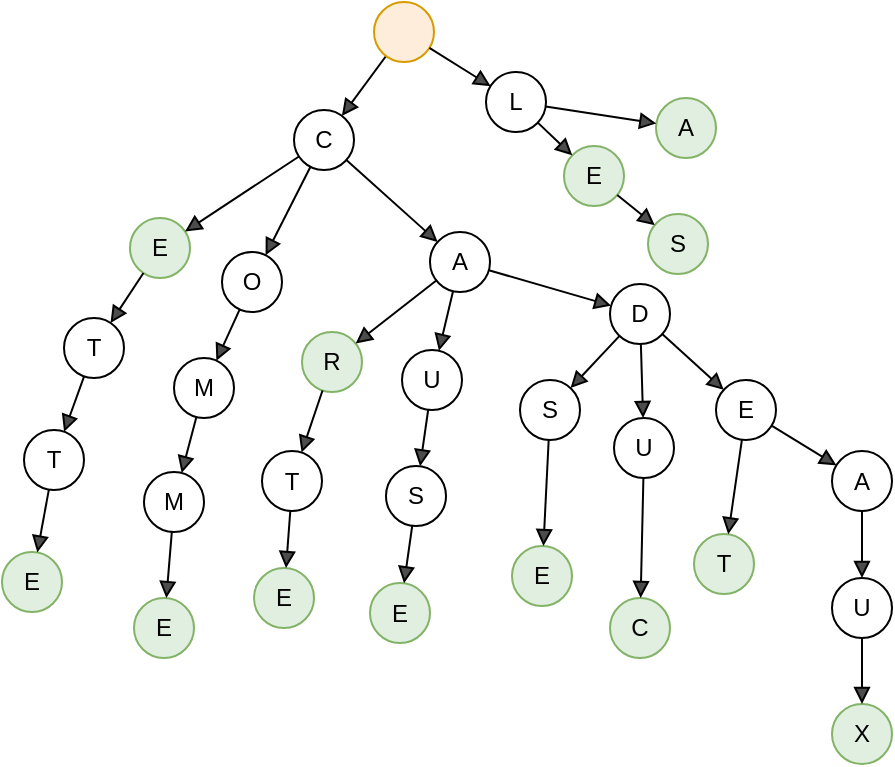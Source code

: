 <mxfile version="22.1.16" type="device">
  <diagram name="Page-1" id="bF4dPPyDbQ2TE73vLMhs">
    <mxGraphModel dx="1084" dy="926" grid="1" gridSize="10" guides="1" tooltips="1" connect="1" arrows="1" fold="1" page="1" pageScale="1" pageWidth="500" pageHeight="400" math="0" shadow="0">
      <root>
        <mxCell id="0" />
        <mxCell id="1" parent="0" />
        <mxCell id="xYSWZGd0gz0DvYh_ufvP-20" value="" style="endArrow=block;html=1;rounded=0;endFill=1;fillOpacity=70;" parent="1" source="xYSWZGd0gz0DvYh_ufvP-34" target="xYSWZGd0gz0DvYh_ufvP-35" edge="1">
          <mxGeometry width="50" height="50" relative="1" as="geometry">
            <mxPoint x="182.118" y="49.307" as="sourcePoint" />
            <mxPoint x="163.806" y="71.63" as="targetPoint" />
          </mxGeometry>
        </mxCell>
        <mxCell id="xYSWZGd0gz0DvYh_ufvP-34" value="" style="ellipse;whiteSpace=wrap;html=1;aspect=fixed;fillColor=#ffe6cc;strokeColor=#d79b00;fillOpacity=70;" parent="1" vertex="1">
          <mxGeometry x="194" y="8" width="30" height="30" as="geometry" />
        </mxCell>
        <mxCell id="xYSWZGd0gz0DvYh_ufvP-35" value="C" style="ellipse;whiteSpace=wrap;html=1;aspect=fixed;fillColor=none;fillOpacity=70;" parent="1" vertex="1">
          <mxGeometry x="154" y="62" width="30" height="30" as="geometry" />
        </mxCell>
        <mxCell id="xYSWZGd0gz0DvYh_ufvP-36" value="E" style="ellipse;whiteSpace=wrap;html=1;aspect=fixed;fillColor=#d5e8d4;strokeColor=#82b366;fillOpacity=70;" parent="1" vertex="1">
          <mxGeometry x="72" y="116" width="30" height="30" as="geometry" />
        </mxCell>
        <mxCell id="xYSWZGd0gz0DvYh_ufvP-37" value="O" style="ellipse;whiteSpace=wrap;html=1;aspect=fixed;fillColor=none;fillOpacity=70;" parent="1" vertex="1">
          <mxGeometry x="118" y="133" width="30" height="30" as="geometry" />
        </mxCell>
        <mxCell id="xYSWZGd0gz0DvYh_ufvP-38" value="A" style="ellipse;whiteSpace=wrap;html=1;aspect=fixed;fillColor=none;fillOpacity=70;" parent="1" vertex="1">
          <mxGeometry x="222" y="123" width="30" height="30" as="geometry" />
        </mxCell>
        <mxCell id="xYSWZGd0gz0DvYh_ufvP-39" value="E" style="ellipse;whiteSpace=wrap;html=1;aspect=fixed;fillColor=#d5e8d4;strokeColor=#82b366;fillOpacity=70;" parent="1" vertex="1">
          <mxGeometry x="8" y="283" width="30" height="30" as="geometry" />
        </mxCell>
        <mxCell id="xYSWZGd0gz0DvYh_ufvP-40" value="T" style="ellipse;whiteSpace=wrap;html=1;aspect=fixed;fillColor=none;fillOpacity=70;" parent="1" vertex="1">
          <mxGeometry x="39" y="166" width="30" height="30" as="geometry" />
        </mxCell>
        <mxCell id="xYSWZGd0gz0DvYh_ufvP-41" value="T" style="ellipse;whiteSpace=wrap;html=1;aspect=fixed;fillColor=none;fillOpacity=70;" parent="1" vertex="1">
          <mxGeometry x="19" y="222" width="30" height="30" as="geometry" />
        </mxCell>
        <mxCell id="xYSWZGd0gz0DvYh_ufvP-42" value="" style="endArrow=block;html=1;rounded=0;endFill=1;fillOpacity=70;" parent="1" source="xYSWZGd0gz0DvYh_ufvP-35" target="xYSWZGd0gz0DvYh_ufvP-36" edge="1">
          <mxGeometry width="50" height="50" relative="1" as="geometry">
            <mxPoint x="209" y="51" as="sourcePoint" />
            <mxPoint x="173.806" y="81.63" as="targetPoint" />
          </mxGeometry>
        </mxCell>
        <mxCell id="xYSWZGd0gz0DvYh_ufvP-43" value="" style="endArrow=block;html=1;rounded=0;endFill=1;fillOpacity=70;" parent="1" source="xYSWZGd0gz0DvYh_ufvP-36" target="xYSWZGd0gz0DvYh_ufvP-40" edge="1">
          <mxGeometry width="50" height="50" relative="1" as="geometry">
            <mxPoint x="219" y="61" as="sourcePoint" />
            <mxPoint x="183.806" y="91.63" as="targetPoint" />
          </mxGeometry>
        </mxCell>
        <mxCell id="xYSWZGd0gz0DvYh_ufvP-44" value="" style="endArrow=block;html=1;rounded=0;endFill=1;fillOpacity=70;" parent="1" source="xYSWZGd0gz0DvYh_ufvP-40" target="xYSWZGd0gz0DvYh_ufvP-41" edge="1">
          <mxGeometry width="50" height="50" relative="1" as="geometry">
            <mxPoint x="229" y="71" as="sourcePoint" />
            <mxPoint x="193.806" y="101.63" as="targetPoint" />
          </mxGeometry>
        </mxCell>
        <mxCell id="xYSWZGd0gz0DvYh_ufvP-45" value="" style="endArrow=block;html=1;rounded=0;endFill=1;fillOpacity=70;" parent="1" source="xYSWZGd0gz0DvYh_ufvP-41" target="xYSWZGd0gz0DvYh_ufvP-39" edge="1">
          <mxGeometry width="50" height="50" relative="1" as="geometry">
            <mxPoint x="239" y="81" as="sourcePoint" />
            <mxPoint x="203.806" y="111.63" as="targetPoint" />
          </mxGeometry>
        </mxCell>
        <mxCell id="xYSWZGd0gz0DvYh_ufvP-46" value="E" style="ellipse;whiteSpace=wrap;html=1;aspect=fixed;fillColor=#d5e8d4;strokeColor=#82b366;fillOpacity=70;" parent="1" vertex="1">
          <mxGeometry x="74" y="306" width="30" height="30" as="geometry" />
        </mxCell>
        <mxCell id="xYSWZGd0gz0DvYh_ufvP-47" value="M" style="ellipse;whiteSpace=wrap;html=1;aspect=fixed;fillColor=none;fillOpacity=70;" parent="1" vertex="1">
          <mxGeometry x="94" y="186" width="30" height="30" as="geometry" />
        </mxCell>
        <mxCell id="xYSWZGd0gz0DvYh_ufvP-48" value="M" style="ellipse;whiteSpace=wrap;html=1;aspect=fixed;fillColor=none;fillOpacity=70;" parent="1" vertex="1">
          <mxGeometry x="79" y="243" width="30" height="30" as="geometry" />
        </mxCell>
        <mxCell id="xYSWZGd0gz0DvYh_ufvP-49" value="" style="endArrow=block;html=1;rounded=0;endFill=1;fillOpacity=70;" parent="1" source="xYSWZGd0gz0DvYh_ufvP-37" target="xYSWZGd0gz0DvYh_ufvP-47" edge="1">
          <mxGeometry width="50" height="50" relative="1" as="geometry">
            <mxPoint x="190.5" y="143" as="sourcePoint" />
            <mxPoint x="279.306" y="75.63" as="targetPoint" />
          </mxGeometry>
        </mxCell>
        <mxCell id="xYSWZGd0gz0DvYh_ufvP-50" value="" style="endArrow=block;html=1;rounded=0;endFill=1;fillOpacity=70;" parent="1" source="xYSWZGd0gz0DvYh_ufvP-47" target="xYSWZGd0gz0DvYh_ufvP-48" edge="1">
          <mxGeometry width="50" height="50" relative="1" as="geometry">
            <mxPoint x="324.5" y="55" as="sourcePoint" />
            <mxPoint x="289.306" y="85.63" as="targetPoint" />
          </mxGeometry>
        </mxCell>
        <mxCell id="xYSWZGd0gz0DvYh_ufvP-51" value="" style="endArrow=block;html=1;rounded=0;endFill=1;fillOpacity=70;" parent="1" source="xYSWZGd0gz0DvYh_ufvP-48" target="xYSWZGd0gz0DvYh_ufvP-46" edge="1">
          <mxGeometry width="50" height="50" relative="1" as="geometry">
            <mxPoint x="334.5" y="65" as="sourcePoint" />
            <mxPoint x="299.306" y="95.63" as="targetPoint" />
          </mxGeometry>
        </mxCell>
        <mxCell id="xYSWZGd0gz0DvYh_ufvP-52" value="" style="endArrow=block;html=1;rounded=0;endFill=1;fillOpacity=70;" parent="1" source="xYSWZGd0gz0DvYh_ufvP-35" target="xYSWZGd0gz0DvYh_ufvP-37" edge="1">
          <mxGeometry width="50" height="50" relative="1" as="geometry">
            <mxPoint x="211" y="53" as="sourcePoint" />
            <mxPoint x="173" y="97" as="targetPoint" />
          </mxGeometry>
        </mxCell>
        <mxCell id="xYSWZGd0gz0DvYh_ufvP-53" value="E" style="ellipse;whiteSpace=wrap;html=1;aspect=fixed;fillColor=#d5e8d4;strokeColor=#82b366;fillOpacity=70;" parent="1" vertex="1">
          <mxGeometry x="134" y="291" width="30" height="30" as="geometry" />
        </mxCell>
        <mxCell id="xYSWZGd0gz0DvYh_ufvP-54" value="R" style="ellipse;whiteSpace=wrap;html=1;aspect=fixed;fillColor=#d5e8d4;strokeColor=#82b366;fillOpacity=70;" parent="1" vertex="1">
          <mxGeometry x="158" y="173" width="30" height="30" as="geometry" />
        </mxCell>
        <mxCell id="xYSWZGd0gz0DvYh_ufvP-55" value="T" style="ellipse;whiteSpace=wrap;html=1;aspect=fixed;fillColor=none;fillOpacity=70;" parent="1" vertex="1">
          <mxGeometry x="138" y="232.5" width="30" height="30" as="geometry" />
        </mxCell>
        <mxCell id="xYSWZGd0gz0DvYh_ufvP-56" value="" style="endArrow=block;html=1;rounded=0;endFill=1;fillOpacity=70;" parent="1" source="xYSWZGd0gz0DvYh_ufvP-38" target="xYSWZGd0gz0DvYh_ufvP-54" edge="1">
          <mxGeometry width="50" height="50" relative="1" as="geometry">
            <mxPoint x="198" y="186" as="sourcePoint" />
            <mxPoint x="329.306" y="83.63" as="targetPoint" />
          </mxGeometry>
        </mxCell>
        <mxCell id="xYSWZGd0gz0DvYh_ufvP-57" value="" style="endArrow=block;html=1;rounded=0;endFill=1;fillOpacity=70;" parent="1" source="xYSWZGd0gz0DvYh_ufvP-54" target="xYSWZGd0gz0DvYh_ufvP-55" edge="1">
          <mxGeometry width="50" height="50" relative="1" as="geometry">
            <mxPoint x="374.5" y="63" as="sourcePoint" />
            <mxPoint x="339.306" y="93.63" as="targetPoint" />
          </mxGeometry>
        </mxCell>
        <mxCell id="xYSWZGd0gz0DvYh_ufvP-58" value="" style="endArrow=block;html=1;rounded=0;endFill=1;fillOpacity=70;" parent="1" source="xYSWZGd0gz0DvYh_ufvP-55" target="xYSWZGd0gz0DvYh_ufvP-53" edge="1">
          <mxGeometry width="50" height="50" relative="1" as="geometry">
            <mxPoint x="384.5" y="73" as="sourcePoint" />
            <mxPoint x="349.306" y="103.63" as="targetPoint" />
          </mxGeometry>
        </mxCell>
        <mxCell id="xYSWZGd0gz0DvYh_ufvP-65" value="" style="endArrow=block;html=1;rounded=0;endFill=1;fillOpacity=70;" parent="1" source="xYSWZGd0gz0DvYh_ufvP-35" target="xYSWZGd0gz0DvYh_ufvP-38" edge="1">
          <mxGeometry width="50" height="50" relative="1" as="geometry">
            <mxPoint x="161" y="132" as="sourcePoint" />
            <mxPoint x="163" y="149" as="targetPoint" />
          </mxGeometry>
        </mxCell>
        <mxCell id="xYSWZGd0gz0DvYh_ufvP-66" value="E" style="ellipse;whiteSpace=wrap;html=1;aspect=fixed;fillColor=#d5e8d4;strokeColor=#82b366;fillOpacity=70;" parent="1" vertex="1">
          <mxGeometry x="192" y="298.5" width="30" height="30" as="geometry" />
        </mxCell>
        <mxCell id="xYSWZGd0gz0DvYh_ufvP-67" value="U" style="ellipse;whiteSpace=wrap;html=1;aspect=fixed;fillColor=none;fillOpacity=70;" parent="1" vertex="1">
          <mxGeometry x="208" y="182" width="30" height="30" as="geometry" />
        </mxCell>
        <mxCell id="xYSWZGd0gz0DvYh_ufvP-68" value="S" style="ellipse;whiteSpace=wrap;html=1;aspect=fixed;fillColor=none;fillOpacity=70;" parent="1" vertex="1">
          <mxGeometry x="200" y="240" width="30" height="30" as="geometry" />
        </mxCell>
        <mxCell id="xYSWZGd0gz0DvYh_ufvP-69" value="" style="endArrow=block;html=1;rounded=0;endFill=1;fillOpacity=70;" parent="1" source="xYSWZGd0gz0DvYh_ufvP-38" target="xYSWZGd0gz0DvYh_ufvP-67" edge="1">
          <mxGeometry width="50" height="50" relative="1" as="geometry">
            <mxPoint x="259" y="182" as="sourcePoint" />
            <mxPoint x="385.306" y="87.63" as="targetPoint" />
            <Array as="points" />
          </mxGeometry>
        </mxCell>
        <mxCell id="xYSWZGd0gz0DvYh_ufvP-70" value="" style="endArrow=block;html=1;rounded=0;endFill=1;fillOpacity=70;" parent="1" source="xYSWZGd0gz0DvYh_ufvP-67" target="xYSWZGd0gz0DvYh_ufvP-68" edge="1">
          <mxGeometry width="50" height="50" relative="1" as="geometry">
            <mxPoint x="430.5" y="67" as="sourcePoint" />
            <mxPoint x="395.306" y="97.63" as="targetPoint" />
          </mxGeometry>
        </mxCell>
        <mxCell id="xYSWZGd0gz0DvYh_ufvP-71" value="" style="endArrow=block;html=1;rounded=0;endFill=1;fillOpacity=70;" parent="1" source="xYSWZGd0gz0DvYh_ufvP-68" target="xYSWZGd0gz0DvYh_ufvP-66" edge="1">
          <mxGeometry width="50" height="50" relative="1" as="geometry">
            <mxPoint x="440.5" y="77" as="sourcePoint" />
            <mxPoint x="405.306" y="107.63" as="targetPoint" />
          </mxGeometry>
        </mxCell>
        <mxCell id="xYSWZGd0gz0DvYh_ufvP-72" value="E" style="ellipse;whiteSpace=wrap;html=1;aspect=fixed;fillColor=#d5e8d4;strokeColor=#82b366;fillOpacity=70;" parent="1" vertex="1">
          <mxGeometry x="263" y="280" width="30" height="30" as="geometry" />
        </mxCell>
        <mxCell id="xYSWZGd0gz0DvYh_ufvP-73" value="D" style="ellipse;whiteSpace=wrap;html=1;aspect=fixed;fillColor=none;fillOpacity=70;" parent="1" vertex="1">
          <mxGeometry x="312" y="149" width="30" height="30" as="geometry" />
        </mxCell>
        <mxCell id="xYSWZGd0gz0DvYh_ufvP-74" value="S" style="ellipse;whiteSpace=wrap;html=1;aspect=fixed;fillColor=none;fillOpacity=70;" parent="1" vertex="1">
          <mxGeometry x="267" y="197" width="30" height="30" as="geometry" />
        </mxCell>
        <mxCell id="xYSWZGd0gz0DvYh_ufvP-75" value="" style="endArrow=block;html=1;rounded=0;endFill=1;fillOpacity=70;" parent="1" source="xYSWZGd0gz0DvYh_ufvP-38" target="xYSWZGd0gz0DvYh_ufvP-73" edge="1">
          <mxGeometry width="50" height="50" relative="1" as="geometry">
            <mxPoint x="281" y="165.5" as="sourcePoint" />
            <mxPoint x="447.306" y="76.13" as="targetPoint" />
            <Array as="points" />
          </mxGeometry>
        </mxCell>
        <mxCell id="xYSWZGd0gz0DvYh_ufvP-76" value="" style="endArrow=block;html=1;rounded=0;endFill=1;fillOpacity=70;" parent="1" source="xYSWZGd0gz0DvYh_ufvP-73" target="xYSWZGd0gz0DvYh_ufvP-74" edge="1">
          <mxGeometry width="50" height="50" relative="1" as="geometry">
            <mxPoint x="492.5" y="55.5" as="sourcePoint" />
            <mxPoint x="457.306" y="86.13" as="targetPoint" />
          </mxGeometry>
        </mxCell>
        <mxCell id="xYSWZGd0gz0DvYh_ufvP-77" value="" style="endArrow=block;html=1;rounded=0;endFill=1;fillOpacity=70;" parent="1" source="xYSWZGd0gz0DvYh_ufvP-74" target="xYSWZGd0gz0DvYh_ufvP-72" edge="1">
          <mxGeometry width="50" height="50" relative="1" as="geometry">
            <mxPoint x="502.5" y="65.5" as="sourcePoint" />
            <mxPoint x="467.306" y="96.13" as="targetPoint" />
          </mxGeometry>
        </mxCell>
        <mxCell id="xYSWZGd0gz0DvYh_ufvP-78" value="C" style="ellipse;whiteSpace=wrap;html=1;aspect=fixed;fillColor=#d5e8d4;strokeColor=#82b366;fillOpacity=70;" parent="1" vertex="1">
          <mxGeometry x="312" y="306" width="30" height="30" as="geometry" />
        </mxCell>
        <mxCell id="xYSWZGd0gz0DvYh_ufvP-79" value="U" style="ellipse;whiteSpace=wrap;html=1;aspect=fixed;fillColor=none;fillOpacity=70;" parent="1" vertex="1">
          <mxGeometry x="314" y="216" width="30" height="30" as="geometry" />
        </mxCell>
        <mxCell id="xYSWZGd0gz0DvYh_ufvP-80" value="" style="endArrow=block;html=1;rounded=0;endFill=1;fillOpacity=70;" parent="1" source="xYSWZGd0gz0DvYh_ufvP-73" target="xYSWZGd0gz0DvYh_ufvP-79" edge="1">
          <mxGeometry width="50" height="50" relative="1" as="geometry">
            <mxPoint x="350" y="246.5" as="sourcePoint" />
            <mxPoint x="509.306" y="101.63" as="targetPoint" />
          </mxGeometry>
        </mxCell>
        <mxCell id="xYSWZGd0gz0DvYh_ufvP-81" value="" style="endArrow=block;html=1;rounded=0;endFill=1;fillOpacity=70;" parent="1" source="xYSWZGd0gz0DvYh_ufvP-79" target="xYSWZGd0gz0DvYh_ufvP-78" edge="1">
          <mxGeometry width="50" height="50" relative="1" as="geometry">
            <mxPoint x="554.5" y="81" as="sourcePoint" />
            <mxPoint x="519.306" y="111.63" as="targetPoint" />
          </mxGeometry>
        </mxCell>
        <mxCell id="xYSWZGd0gz0DvYh_ufvP-85" value="T" style="ellipse;whiteSpace=wrap;html=1;aspect=fixed;fillColor=#d5e8d4;strokeColor=#82b366;fillOpacity=70;" parent="1" vertex="1">
          <mxGeometry x="354" y="274" width="30" height="30" as="geometry" />
        </mxCell>
        <mxCell id="xYSWZGd0gz0DvYh_ufvP-86" value="E" style="ellipse;whiteSpace=wrap;html=1;aspect=fixed;fillColor=none;fillOpacity=70;" parent="1" vertex="1">
          <mxGeometry x="365" y="197" width="30" height="30" as="geometry" />
        </mxCell>
        <mxCell id="xYSWZGd0gz0DvYh_ufvP-87" value="" style="endArrow=block;html=1;rounded=0;endFill=1;fillOpacity=70;" parent="1" source="xYSWZGd0gz0DvYh_ufvP-73" target="xYSWZGd0gz0DvYh_ufvP-86" edge="1">
          <mxGeometry width="50" height="50" relative="1" as="geometry">
            <mxPoint x="364" y="223" as="sourcePoint" />
            <mxPoint x="560.306" y="93.63" as="targetPoint" />
          </mxGeometry>
        </mxCell>
        <mxCell id="xYSWZGd0gz0DvYh_ufvP-88" value="" style="endArrow=block;html=1;rounded=0;endFill=1;fillOpacity=70;" parent="1" source="xYSWZGd0gz0DvYh_ufvP-86" target="xYSWZGd0gz0DvYh_ufvP-85" edge="1">
          <mxGeometry width="50" height="50" relative="1" as="geometry">
            <mxPoint x="605.5" y="73" as="sourcePoint" />
            <mxPoint x="570.306" y="103.63" as="targetPoint" />
          </mxGeometry>
        </mxCell>
        <mxCell id="xYSWZGd0gz0DvYh_ufvP-89" value="" style="endArrow=block;html=1;rounded=0;endFill=1;fillOpacity=70;" parent="1" source="xYSWZGd0gz0DvYh_ufvP-34" target="xYSWZGd0gz0DvYh_ufvP-90" edge="1">
          <mxGeometry width="50" height="50" relative="1" as="geometry">
            <mxPoint x="396" y="39" as="sourcePoint" />
            <mxPoint x="358.806" y="67.63" as="targetPoint" />
          </mxGeometry>
        </mxCell>
        <mxCell id="xYSWZGd0gz0DvYh_ufvP-90" value="L" style="ellipse;whiteSpace=wrap;html=1;aspect=fixed;fillColor=none;fillOpacity=70;" parent="1" vertex="1">
          <mxGeometry x="250" y="43" width="30" height="30" as="geometry" />
        </mxCell>
        <mxCell id="xYSWZGd0gz0DvYh_ufvP-91" value="E" style="ellipse;whiteSpace=wrap;html=1;aspect=fixed;fillColor=#d5e8d4;strokeColor=#82b366;fillOpacity=70;" parent="1" vertex="1">
          <mxGeometry x="289" y="80" width="30" height="30" as="geometry" />
        </mxCell>
        <mxCell id="xYSWZGd0gz0DvYh_ufvP-92" value="" style="endArrow=block;html=1;rounded=0;endFill=1;fillOpacity=70;" parent="1" source="xYSWZGd0gz0DvYh_ufvP-90" target="xYSWZGd0gz0DvYh_ufvP-91" edge="1">
          <mxGeometry width="50" height="50" relative="1" as="geometry">
            <mxPoint x="404" y="47" as="sourcePoint" />
            <mxPoint x="368.806" y="77.63" as="targetPoint" />
          </mxGeometry>
        </mxCell>
        <mxCell id="xYSWZGd0gz0DvYh_ufvP-93" value="X" style="ellipse;whiteSpace=wrap;html=1;aspect=fixed;fillColor=#d5e8d4;strokeColor=#82b366;fillOpacity=70;" parent="1" vertex="1">
          <mxGeometry x="423" y="359" width="30" height="30" as="geometry" />
        </mxCell>
        <mxCell id="xYSWZGd0gz0DvYh_ufvP-94" value="A" style="ellipse;whiteSpace=wrap;html=1;aspect=fixed;fillColor=none;fillOpacity=70;" parent="1" vertex="1">
          <mxGeometry x="423" y="232.5" width="30" height="30" as="geometry" />
        </mxCell>
        <mxCell id="xYSWZGd0gz0DvYh_ufvP-95" value="U" style="ellipse;whiteSpace=wrap;html=1;aspect=fixed;fillColor=none;fillOpacity=70;" parent="1" vertex="1">
          <mxGeometry x="423" y="296" width="30" height="30" as="geometry" />
        </mxCell>
        <mxCell id="xYSWZGd0gz0DvYh_ufvP-96" value="" style="endArrow=block;html=1;rounded=0;endFill=1;fillOpacity=70;" parent="1" source="xYSWZGd0gz0DvYh_ufvP-86" target="xYSWZGd0gz0DvYh_ufvP-94" edge="1">
          <mxGeometry width="50" height="50" relative="1" as="geometry">
            <mxPoint x="422" y="268" as="sourcePoint" />
            <mxPoint x="588.306" y="178.63" as="targetPoint" />
            <Array as="points" />
          </mxGeometry>
        </mxCell>
        <mxCell id="xYSWZGd0gz0DvYh_ufvP-97" value="" style="endArrow=block;html=1;rounded=0;endFill=1;fillOpacity=70;" parent="1" source="xYSWZGd0gz0DvYh_ufvP-94" target="xYSWZGd0gz0DvYh_ufvP-95" edge="1">
          <mxGeometry width="50" height="50" relative="1" as="geometry">
            <mxPoint x="633.5" y="158" as="sourcePoint" />
            <mxPoint x="598.306" y="188.63" as="targetPoint" />
          </mxGeometry>
        </mxCell>
        <mxCell id="xYSWZGd0gz0DvYh_ufvP-98" value="" style="endArrow=block;html=1;rounded=0;endFill=1;fillOpacity=70;" parent="1" source="xYSWZGd0gz0DvYh_ufvP-95" target="xYSWZGd0gz0DvYh_ufvP-93" edge="1">
          <mxGeometry width="50" height="50" relative="1" as="geometry">
            <mxPoint x="643.5" y="168" as="sourcePoint" />
            <mxPoint x="608.306" y="198.63" as="targetPoint" />
          </mxGeometry>
        </mxCell>
        <mxCell id="xYSWZGd0gz0DvYh_ufvP-99" value="A" style="ellipse;whiteSpace=wrap;html=1;aspect=fixed;fillColor=#d5e8d4;strokeColor=#82b366;fillOpacity=70;" parent="1" vertex="1">
          <mxGeometry x="335" y="56" width="30" height="30" as="geometry" />
        </mxCell>
        <mxCell id="xYSWZGd0gz0DvYh_ufvP-100" value="" style="endArrow=block;html=1;rounded=0;endFill=1;fillOpacity=70;" parent="1" source="xYSWZGd0gz0DvYh_ufvP-90" target="xYSWZGd0gz0DvYh_ufvP-99" edge="1">
          <mxGeometry width="50" height="50" relative="1" as="geometry">
            <mxPoint x="229" y="44" as="sourcePoint" />
            <mxPoint x="257" y="78" as="targetPoint" />
          </mxGeometry>
        </mxCell>
        <mxCell id="xYSWZGd0gz0DvYh_ufvP-101" value="S" style="ellipse;whiteSpace=wrap;html=1;aspect=fixed;fillColor=#d5e8d4;strokeColor=#82b366;fillOpacity=70;" parent="1" vertex="1">
          <mxGeometry x="331" y="114" width="30" height="30" as="geometry" />
        </mxCell>
        <mxCell id="xYSWZGd0gz0DvYh_ufvP-103" value="" style="endArrow=block;html=1;rounded=0;endFill=1;fillOpacity=70;" parent="1" source="xYSWZGd0gz0DvYh_ufvP-91" target="xYSWZGd0gz0DvYh_ufvP-101" edge="1">
          <mxGeometry width="50" height="50" relative="1" as="geometry">
            <mxPoint x="290" y="70" as="sourcePoint" />
            <mxPoint x="345" y="79" as="targetPoint" />
          </mxGeometry>
        </mxCell>
      </root>
    </mxGraphModel>
  </diagram>
</mxfile>

